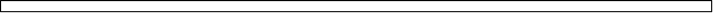 <?xml version="1.0"?>
<!DOCTYPE ipe SYSTEM "ipe.dtd">
<ipe version="70005" creator="Ipe 7.1.4">
<info created="D:20151027142929" modified="D:20151029102856"/>
<ipestyle name="basic">
<symbol name="arrow/arc(spx)">
<path stroke="sym-stroke" fill="sym-stroke" pen="sym-pen">
0 0 m
-1 0.333 l
-1 -0.333 l
h
</path>
</symbol>
<symbol name="arrow/farc(spx)">
<path stroke="sym-stroke" fill="white" pen="sym-pen">
0 0 m
-1 0.333 l
-1 -0.333 l
h
</path>
</symbol>
<symbol name="mark/circle(sx)" transformations="translations">
<path fill="sym-stroke">
0.6 0 0 0.6 0 0 e
0.4 0 0 0.4 0 0 e
</path>
</symbol>
<symbol name="mark/disk(sx)" transformations="translations">
<path fill="sym-stroke">
0.6 0 0 0.6 0 0 e
</path>
</symbol>
<symbol name="mark/fdisk(sfx)" transformations="translations">
<group>
<path fill="sym-fill">
0.5 0 0 0.5 0 0 e
</path>
<path fill="sym-stroke" fillrule="eofill">
0.6 0 0 0.6 0 0 e
0.4 0 0 0.4 0 0 e
</path>
</group>
</symbol>
<symbol name="mark/box(sx)" transformations="translations">
<path fill="sym-stroke" fillrule="eofill">
-0.6 -0.6 m
0.6 -0.6 l
0.6 0.6 l
-0.6 0.6 l
h
-0.4 -0.4 m
0.4 -0.4 l
0.4 0.4 l
-0.4 0.4 l
h
</path>
</symbol>
<symbol name="mark/square(sx)" transformations="translations">
<path fill="sym-stroke">
-0.6 -0.6 m
0.6 -0.6 l
0.6 0.6 l
-0.6 0.6 l
h
</path>
</symbol>
<symbol name="mark/fsquare(sfx)" transformations="translations">
<group>
<path fill="sym-fill">
-0.5 -0.5 m
0.5 -0.5 l
0.5 0.5 l
-0.5 0.5 l
h
</path>
<path fill="sym-stroke" fillrule="eofill">
-0.6 -0.6 m
0.6 -0.6 l
0.6 0.6 l
-0.6 0.6 l
h
-0.4 -0.4 m
0.4 -0.4 l
0.4 0.4 l
-0.4 0.4 l
h
</path>
</group>
</symbol>
<symbol name="mark/cross(sx)" transformations="translations">
<group>
<path fill="sym-stroke">
-0.43 -0.57 m
0.57 0.43 l
0.43 0.57 l
-0.57 -0.43 l
h
</path>
<path fill="sym-stroke">
-0.43 0.57 m
0.57 -0.43 l
0.43 -0.57 l
-0.57 0.43 l
h
</path>
</group>
</symbol>
<symbol name="arrow/fnormal(spx)">
<path stroke="sym-stroke" fill="white" pen="sym-pen">
0 0 m
-1 0.333 l
-1 -0.333 l
h
</path>
</symbol>
<symbol name="arrow/pointed(spx)">
<path stroke="sym-stroke" fill="sym-stroke" pen="sym-pen">
0 0 m
-1 0.333 l
-0.8 0 l
-1 -0.333 l
h
</path>
</symbol>
<symbol name="arrow/fpointed(spx)">
<path stroke="sym-stroke" fill="white" pen="sym-pen">
0 0 m
-1 0.333 l
-0.8 0 l
-1 -0.333 l
h
</path>
</symbol>
<symbol name="arrow/linear(spx)">
<path stroke="sym-stroke" pen="sym-pen">
-1 0.333 m
0 0 l
-1 -0.333 l
</path>
</symbol>
<symbol name="arrow/fdouble(spx)">
<path stroke="sym-stroke" fill="white" pen="sym-pen">
0 0 m
-1 0.333 l
-1 -0.333 l
h
-1 0 m
-2 0.333 l
-2 -0.333 l
h
</path>
</symbol>
<symbol name="arrow/double(spx)">
<path stroke="sym-stroke" fill="sym-stroke" pen="sym-pen">
0 0 m
-1 0.333 l
-1 -0.333 l
h
-1 0 m
-2 0.333 l
-2 -0.333 l
h
</path>
</symbol>
<pen name="heavier" value="0.8"/>
<pen name="fat" value="1.2"/>
<pen name="ultrafat" value="2"/>
<symbolsize name="large" value="5"/>
<symbolsize name="small" value="2"/>
<symbolsize name="tiny" value="1.1"/>
<arrowsize name="large" value="10"/>
<arrowsize name="small" value="5"/>
<arrowsize name="tiny" value="3"/>
<color name="red" value="1 0 0"/>
<color name="green" value="0 1 0"/>
<color name="blue" value="0 0 1"/>
<color name="yellow" value="1 1 0"/>
<color name="orange" value="1 0.647 0"/>
<color name="gold" value="1 0.843 0"/>
<color name="purple" value="0.627 0.125 0.941"/>
<color name="gray" value="0.745"/>
<color name="brown" value="0.647 0.165 0.165"/>
<color name="navy" value="0 0 0.502"/>
<color name="pink" value="1 0.753 0.796"/>
<color name="seagreen" value="0.18 0.545 0.341"/>
<color name="turquoise" value="0.251 0.878 0.816"/>
<color name="violet" value="0.933 0.51 0.933"/>
<color name="darkblue" value="0 0 0.545"/>
<color name="darkcyan" value="0 0.545 0.545"/>
<color name="darkgray" value="0.663"/>
<color name="darkgreen" value="0 0.392 0"/>
<color name="darkmagenta" value="0.545 0 0.545"/>
<color name="darkorange" value="1 0.549 0"/>
<color name="darkred" value="0.545 0 0"/>
<color name="lightblue" value="0.678 0.847 0.902"/>
<color name="lightcyan" value="0.878 1 1"/>
<color name="lightgray" value="0.827"/>
<color name="lightgreen" value="0.565 0.933 0.565"/>
<color name="lightyellow" value="1 1 0.878"/>
<dashstyle name="dashed" value="[4] 0"/>
<dashstyle name="dotted" value="[1 3] 0"/>
<dashstyle name="dash dotted" value="[4 2 1 2] 0"/>
<dashstyle name="dash dot dotted" value="[4 2 1 2 1 2] 0"/>
<textsize name="large" value="\large"/>
<textsize name="small" value="\small"/>
<textsize name="tiny" value="\tiny"/>
<textsize name="Large" value="\Large"/>
<textsize name="LARGE" value="\LARGE"/>
<textsize name="huge" value="\huge"/>
<textsize name="Huge" value="\Huge"/>
<textsize name="footnote" value="\footnotesize"/>
<textstyle name="center" begin="\begin{center}" end="\end{center}"/>
<textstyle name="itemize" begin="\begin{itemize}" end="\end{itemize}"/>
<textstyle name="item" begin="\begin{itemize}\item{}" end="\end{itemize}"/>
<gridsize name="4 pts" value="4"/>
<gridsize name="8 pts (~3 mm)" value="8"/>
<gridsize name="16 pts (~6 mm)" value="16"/>
<gridsize name="32 pts (~12 mm)" value="32"/>
<gridsize name="10 pts (~3.5 mm)" value="10"/>
<gridsize name="20 pts (~7 mm)" value="20"/>
<gridsize name="14 pts (~5 mm)" value="14"/>
<gridsize name="28 pts (~10 mm)" value="28"/>
<gridsize name="56 pts (~20 mm)" value="56"/>
<anglesize name="90 deg" value="90"/>
<anglesize name="60 deg" value="60"/>
<anglesize name="45 deg" value="45"/>
<anglesize name="30 deg" value="30"/>
<anglesize name="22.5 deg" value="22.5"/>
<tiling name="falling" angle="-60" step="4" width="1"/>
<tiling name="rising" angle="30" step="4" width="1"/>
</ipestyle>
<page>
<layer name="alpha"/>
<layer name="beta"/>
<layer name="gamma"/>
<layer name="delta"/>
<layer name="epsilon"/>
<layer name="zeta"/>
<layer name="eta"/>
<layer name="theta"/>
<layer name="iota"/>
<layer name="kappa"/>
<layer name="lambda"/>
<layer name="mu"/>
<layer name="nu"/>
<layer name="xi"/>
<layer name="omicron"/>
<layer name="pi"/>
<layer name="rho"/>
<view layers="alpha" active="alpha"/>
<view layers="alpha beta" active="beta"/>
<view layers="alpha beta gamma" active="gamma"/>
<view layers="alpha beta gamma delta" active="delta"/>
<view layers="alpha beta gamma delta epsilon" active="epsilon"/>
<view layers="alpha beta gamma delta epsilon zeta" active="zeta"/>
<view layers="alpha beta gamma delta epsilon zeta eta" active="eta"/>
<view layers="alpha beta gamma delta epsilon zeta eta theta" active="theta"/>
<view layers="alpha beta gamma delta epsilon zeta eta theta iota" active="iota"/>
<view layers="alpha beta gamma delta epsilon zeta eta theta iota kappa" active="kappa"/>
<view layers="alpha beta gamma delta epsilon zeta eta theta iota kappa lambda" active="lambda"/>
<view layers="alpha beta gamma delta epsilon zeta eta theta iota kappa lambda mu" active="mu"/>
<view layers="alpha beta gamma delta epsilon zeta eta theta iota kappa lambda mu nu" active="nu"/>
<view layers="alpha beta gamma delta epsilon zeta eta theta iota kappa lambda mu nu xi" active="xi"/>
<view layers="alpha beta gamma delta epsilon zeta eta theta iota kappa lambda mu nu xi omicron" active="omicron"/>
<view layers="alpha beta gamma delta epsilon zeta eta theta iota kappa lambda mu nu xi omicron pi" active="pi"/>
<view layers="alpha beta gamma delta epsilon zeta eta theta iota kappa lambda mu nu xi omicron pi rho" active="rho"/>
<view layers="alpha beta gamma delta epsilon zeta eta theta iota kappa lambda mu nu xi omicron pi rho" active="rho"/>
<path layer="kappa" matrix="1 0 0 1 192 0" stroke="black" fill="pink">
144 400 m
144 396 l
160 396 l
160 400 l
h
</path>
<path layer="zeta" matrix="1 0 0 1 64 0" stroke="black" fill="pink">
144 400 m
144 396 l
160 396 l
160 400 l
h
</path>
<path layer="beta" stroke="black" fill="pink">
144 400 m
144 396 l
160 396 l
160 400 l
h
</path>
<path layer="alpha" stroke="black">
144 400 m
144 396 l
400 396 l
400 400 l
h
</path>
<path layer="beta" matrix="0.5 0 0 1 76 0" stroke="black" fill="black">
152 400 m
152 396 l
156 396 l
156 400 l
h
</path>
<path layer="gamma" matrix="0.5 0 0 1 72 0" stroke="black" fill="black">
152 400 m
152 396 l
156 396 l
156 400 l
h
</path>
<path matrix="0.5 0 0 1 76 0" stroke="black" fill="darkgray">
152 400 m
152 396 l
156 396 l
156 400 l
h
</path>
<path layer="delta" matrix="0.5 0 0 1 72 0" stroke="black" fill="darkgray">
152 400 m
152 396 l
156 396 l
156 400 l
h
</path>
<path matrix="0.5 0 0 1 74 0" stroke="black" fill="black">
152 400 m
152 396 l
156 396 l
156 400 l
h
</path>
<path layer="epsilon" matrix="0.5 0 0 1 140 0" stroke="black" fill="black">
152 400 m
152 396 l
156 396 l
156 400 l
h
</path>
<path matrix="0.5 0 0 1 74 0" stroke="black" fill="darkgray">
152 400 m
152 396 l
156 396 l
156 400 l
h
</path>
<path layer="eta" matrix="0.5 0 0 1 144 0" stroke="black" fill="black">
152 400 m
152 396 l
156 396 l
156 400 l
h
</path>
<path matrix="0.5 0 0 1 140 0" stroke="black" fill="darkgray">
152 400 m
152 396 l
156 396 l
156 400 l
h
</path>
<path layer="theta" matrix="0.5 0 0 1 146 0" stroke="black" fill="black">
152 400 m
152 396 l
156 396 l
156 400 l
h
</path>
<path matrix="0.5 0 0 1 144 0" stroke="black" fill="darkgray">
152 400 m
152 396 l
156 396 l
156 400 l
h
</path>
<path layer="iota" matrix="0.5 0 0 1 268 0" stroke="black" fill="black">
152 400 m
152 396 l
156 396 l
156 400 l
h
</path>
<path matrix="0.5 0 0 1 146 0" stroke="black" fill="darkgray">
152 400 m
152 396 l
156 396 l
156 400 l
h
</path>
<path layer="lambda" matrix="0.5 0 0 1 264 0" stroke="black" fill="black">
152 400 m
152 396 l
156 396 l
156 400 l
h
</path>
<path matrix="0.5 0 0 1 268 0" stroke="black" fill="darkgray">
152 400 m
152 396 l
156 396 l
156 400 l
h
</path>
<path layer="mu" matrix="0.5 0 0 1 260 0" stroke="black" fill="black">
152 400 m
152 396 l
156 396 l
156 400 l
h
</path>
<path matrix="0.5 0 0 1 264 0" stroke="black" fill="darkgray">
152 400 m
152 396 l
156 396 l
156 400 l
h
</path>
<path layer="nu" matrix="0.5 0 0 1 262 0" stroke="black" fill="black">
152 400 m
152 396 l
156 396 l
156 400 l
h
</path>
<path matrix="0.5 0 0 1 260 0" stroke="black" fill="darkgray">
152 400 m
152 396 l
156 396 l
156 400 l
h
</path>
</page>
</ipe>
